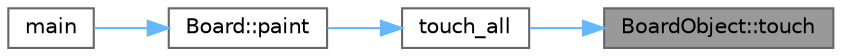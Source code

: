 digraph "BoardObject::touch"
{
 // LATEX_PDF_SIZE
  bgcolor="transparent";
  edge [fontname=Helvetica,fontsize=10,labelfontname=Helvetica,labelfontsize=10];
  node [fontname=Helvetica,fontsize=10,shape=box,height=0.2,width=0.4];
  rankdir="RL";
  Node1 [label="BoardObject::touch",height=0.2,width=0.4,color="gray40", fillcolor="grey60", style="filled", fontcolor="black",tooltip=" "];
  Node1 -> Node2 [dir="back",color="steelblue1",style="solid"];
  Node2 [label="touch_all",height=0.2,width=0.4,color="grey40", fillcolor="white", style="filled",URL="$_board_8cpp.html#acec2c8c3cf5e7ff13d6997599476e5f2",tooltip=" "];
  Node2 -> Node3 [dir="back",color="steelblue1",style="solid"];
  Node3 [label="Board::paint",height=0.2,width=0.4,color="grey40", fillcolor="white", style="filled",URL="$class_board.html#a374a1234d9e64ace51c669ad5d061fa4",tooltip=" "];
  Node3 -> Node4 [dir="back",color="steelblue1",style="solid"];
  Node4 [label="main",height=0.2,width=0.4,color="grey40", fillcolor="white", style="filled",URL="$_vlad_pack_man_game_8cpp.html#ae66f6b31b5ad750f1fe042a706a4e3d4",tooltip=" "];
}
